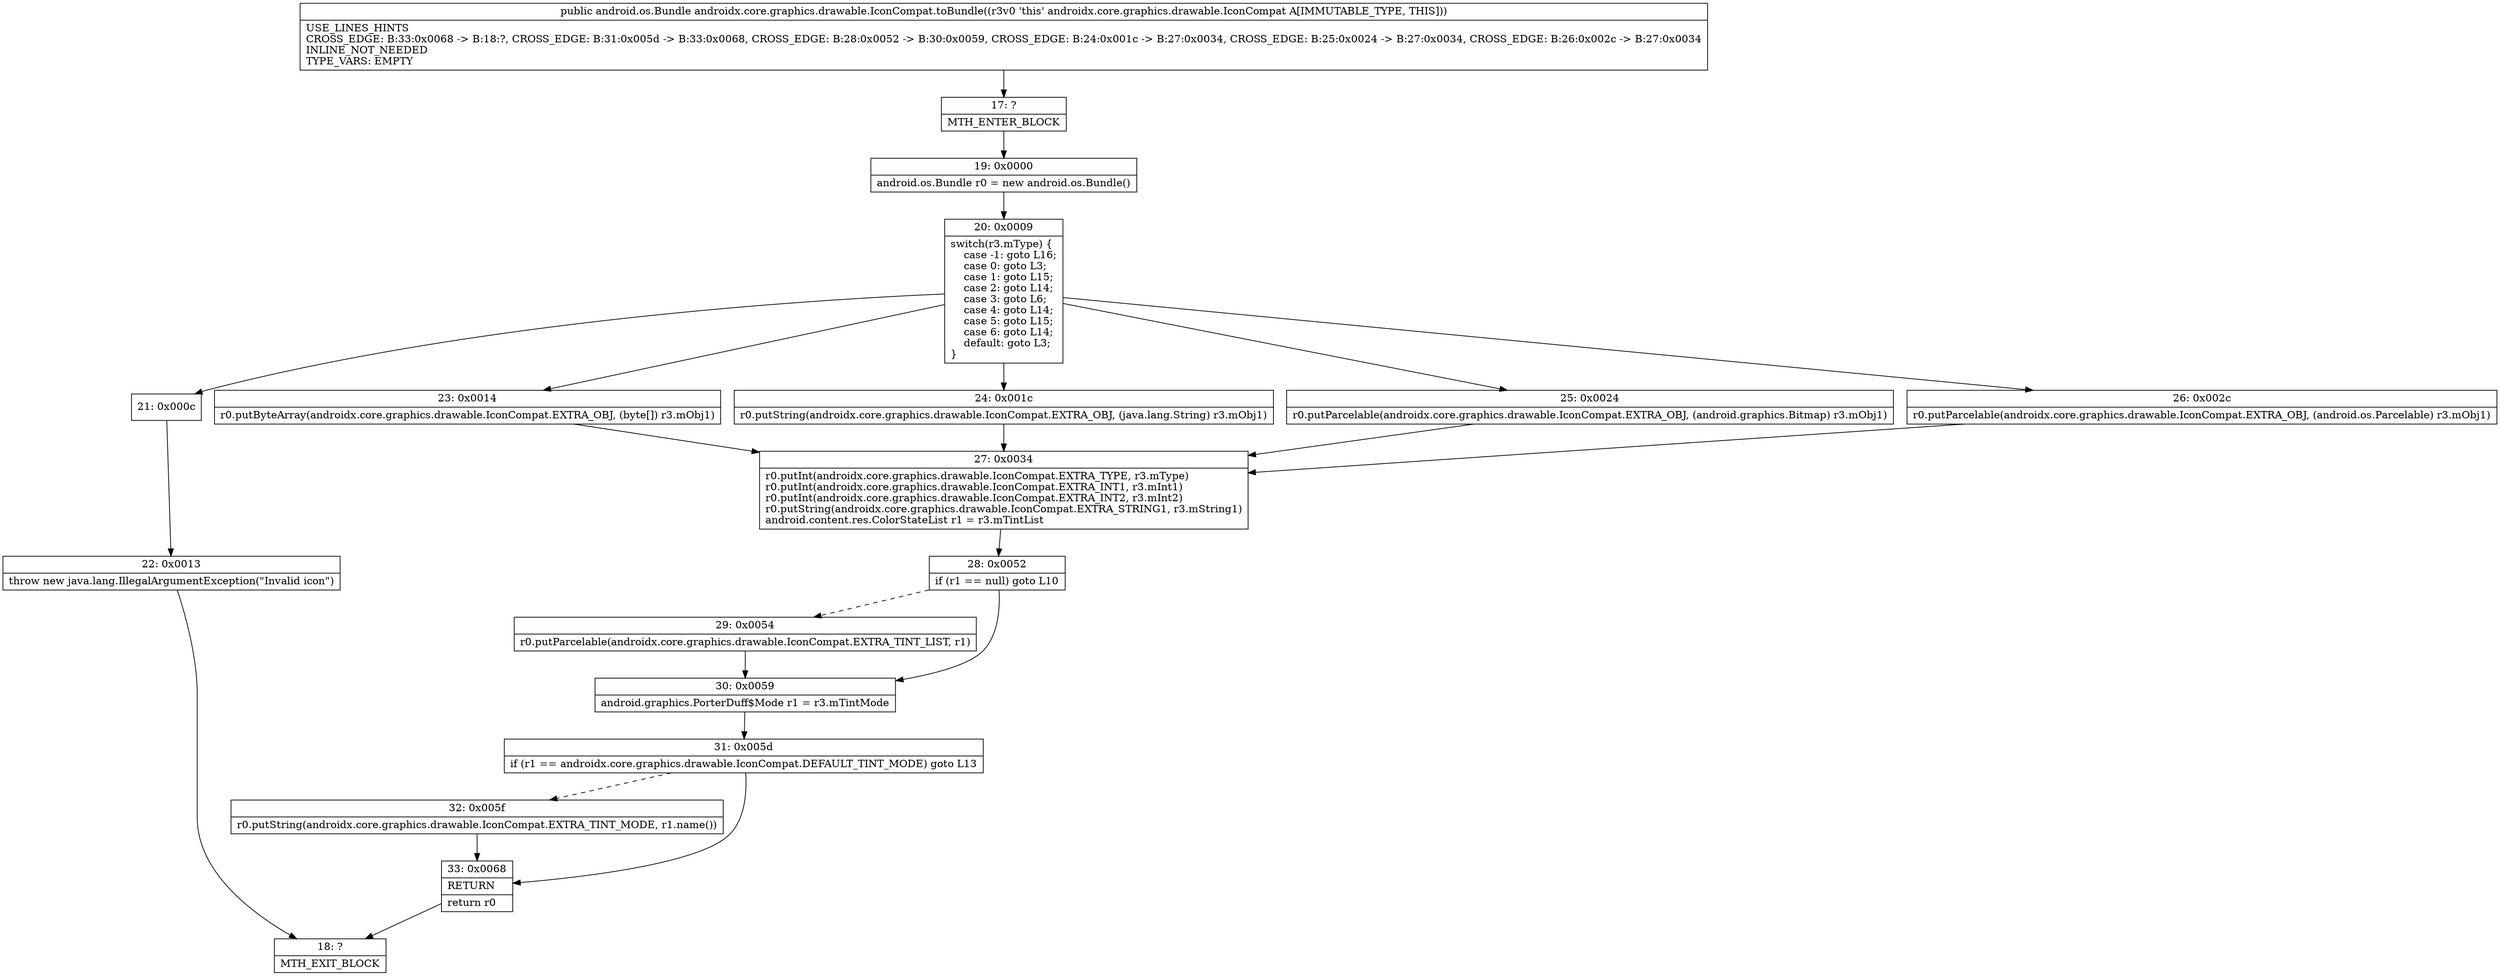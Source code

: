 digraph "CFG forandroidx.core.graphics.drawable.IconCompat.toBundle()Landroid\/os\/Bundle;" {
Node_17 [shape=record,label="{17\:\ ?|MTH_ENTER_BLOCK\l}"];
Node_19 [shape=record,label="{19\:\ 0x0000|android.os.Bundle r0 = new android.os.Bundle()\l}"];
Node_20 [shape=record,label="{20\:\ 0x0009|switch(r3.mType) \{\l    case \-1: goto L16;\l    case 0: goto L3;\l    case 1: goto L15;\l    case 2: goto L14;\l    case 3: goto L6;\l    case 4: goto L14;\l    case 5: goto L15;\l    case 6: goto L14;\l    default: goto L3;\l\}\l}"];
Node_21 [shape=record,label="{21\:\ 0x000c}"];
Node_22 [shape=record,label="{22\:\ 0x0013|throw new java.lang.IllegalArgumentException(\"Invalid icon\")\l}"];
Node_18 [shape=record,label="{18\:\ ?|MTH_EXIT_BLOCK\l}"];
Node_23 [shape=record,label="{23\:\ 0x0014|r0.putByteArray(androidx.core.graphics.drawable.IconCompat.EXTRA_OBJ, (byte[]) r3.mObj1)\l}"];
Node_27 [shape=record,label="{27\:\ 0x0034|r0.putInt(androidx.core.graphics.drawable.IconCompat.EXTRA_TYPE, r3.mType)\lr0.putInt(androidx.core.graphics.drawable.IconCompat.EXTRA_INT1, r3.mInt1)\lr0.putInt(androidx.core.graphics.drawable.IconCompat.EXTRA_INT2, r3.mInt2)\lr0.putString(androidx.core.graphics.drawable.IconCompat.EXTRA_STRING1, r3.mString1)\landroid.content.res.ColorStateList r1 = r3.mTintList\l}"];
Node_28 [shape=record,label="{28\:\ 0x0052|if (r1 == null) goto L10\l}"];
Node_29 [shape=record,label="{29\:\ 0x0054|r0.putParcelable(androidx.core.graphics.drawable.IconCompat.EXTRA_TINT_LIST, r1)\l}"];
Node_30 [shape=record,label="{30\:\ 0x0059|android.graphics.PorterDuff$Mode r1 = r3.mTintMode\l}"];
Node_31 [shape=record,label="{31\:\ 0x005d|if (r1 == androidx.core.graphics.drawable.IconCompat.DEFAULT_TINT_MODE) goto L13\l}"];
Node_32 [shape=record,label="{32\:\ 0x005f|r0.putString(androidx.core.graphics.drawable.IconCompat.EXTRA_TINT_MODE, r1.name())\l}"];
Node_33 [shape=record,label="{33\:\ 0x0068|RETURN\l|return r0\l}"];
Node_24 [shape=record,label="{24\:\ 0x001c|r0.putString(androidx.core.graphics.drawable.IconCompat.EXTRA_OBJ, (java.lang.String) r3.mObj1)\l}"];
Node_25 [shape=record,label="{25\:\ 0x0024|r0.putParcelable(androidx.core.graphics.drawable.IconCompat.EXTRA_OBJ, (android.graphics.Bitmap) r3.mObj1)\l}"];
Node_26 [shape=record,label="{26\:\ 0x002c|r0.putParcelable(androidx.core.graphics.drawable.IconCompat.EXTRA_OBJ, (android.os.Parcelable) r3.mObj1)\l}"];
MethodNode[shape=record,label="{public android.os.Bundle androidx.core.graphics.drawable.IconCompat.toBundle((r3v0 'this' androidx.core.graphics.drawable.IconCompat A[IMMUTABLE_TYPE, THIS]))  | USE_LINES_HINTS\lCROSS_EDGE: B:33:0x0068 \-\> B:18:?, CROSS_EDGE: B:31:0x005d \-\> B:33:0x0068, CROSS_EDGE: B:28:0x0052 \-\> B:30:0x0059, CROSS_EDGE: B:24:0x001c \-\> B:27:0x0034, CROSS_EDGE: B:25:0x0024 \-\> B:27:0x0034, CROSS_EDGE: B:26:0x002c \-\> B:27:0x0034\lINLINE_NOT_NEEDED\lTYPE_VARS: EMPTY\l}"];
MethodNode -> Node_17;Node_17 -> Node_19;
Node_19 -> Node_20;
Node_20 -> Node_21;
Node_20 -> Node_23;
Node_20 -> Node_24;
Node_20 -> Node_25;
Node_20 -> Node_26;
Node_21 -> Node_22;
Node_22 -> Node_18;
Node_23 -> Node_27;
Node_27 -> Node_28;
Node_28 -> Node_29[style=dashed];
Node_28 -> Node_30;
Node_29 -> Node_30;
Node_30 -> Node_31;
Node_31 -> Node_32[style=dashed];
Node_31 -> Node_33;
Node_32 -> Node_33;
Node_33 -> Node_18;
Node_24 -> Node_27;
Node_25 -> Node_27;
Node_26 -> Node_27;
}

